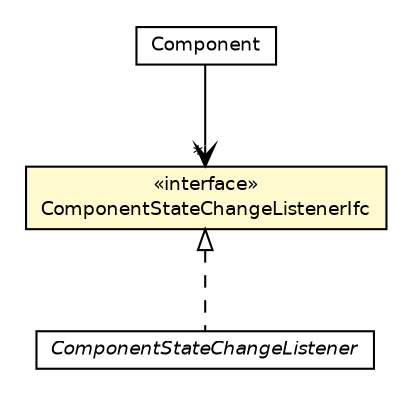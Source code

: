 #!/usr/local/bin/dot
#
# Class diagram 
# Generated by UMLGraph version 5.4 (http://www.umlgraph.org/)
#

digraph G {
	edge [fontname="Helvetica",fontsize=10,labelfontname="Helvetica",labelfontsize=10];
	node [fontname="Helvetica",fontsize=10,shape=plaintext];
	nodesep=0.25;
	ranksep=0.5;
	// jsl.modeling.elements.component.ComponentStateChangeListenerIfc
	c52963 [label=<<table title="jsl.modeling.elements.component.ComponentStateChangeListenerIfc" border="0" cellborder="1" cellspacing="0" cellpadding="2" port="p" bgcolor="lemonChiffon" href="./ComponentStateChangeListenerIfc.html">
		<tr><td><table border="0" cellspacing="0" cellpadding="1">
<tr><td align="center" balign="center"> &#171;interface&#187; </td></tr>
<tr><td align="center" balign="center"> ComponentStateChangeListenerIfc </td></tr>
		</table></td></tr>
		</table>>, URL="./ComponentStateChangeListenerIfc.html", fontname="Helvetica", fontcolor="black", fontsize=9.0];
	// jsl.modeling.elements.component.ComponentStateChangeListener
	c52964 [label=<<table title="jsl.modeling.elements.component.ComponentStateChangeListener" border="0" cellborder="1" cellspacing="0" cellpadding="2" port="p" href="./ComponentStateChangeListener.html">
		<tr><td><table border="0" cellspacing="0" cellpadding="1">
<tr><td align="center" balign="center"><font face="Helvetica-Oblique"> ComponentStateChangeListener </font></td></tr>
		</table></td></tr>
		</table>>, URL="./ComponentStateChangeListener.html", fontname="Helvetica", fontcolor="black", fontsize=9.0];
	// jsl.modeling.elements.component.Component
	c52966 [label=<<table title="jsl.modeling.elements.component.Component" border="0" cellborder="1" cellspacing="0" cellpadding="2" port="p" href="./Component.html">
		<tr><td><table border="0" cellspacing="0" cellpadding="1">
<tr><td align="center" balign="center"> Component </td></tr>
		</table></td></tr>
		</table>>, URL="./Component.html", fontname="Helvetica", fontcolor="black", fontsize=9.0];
	//jsl.modeling.elements.component.ComponentStateChangeListener implements jsl.modeling.elements.component.ComponentStateChangeListenerIfc
	c52963:p -> c52964:p [dir=back,arrowtail=empty,style=dashed];
	// jsl.modeling.elements.component.Component NAVASSOC jsl.modeling.elements.component.ComponentStateChangeListenerIfc
	c52966:p -> c52963:p [taillabel="", label="", headlabel="*", fontname="Helvetica", fontcolor="black", fontsize=10.0, color="black", arrowhead=open];
}

